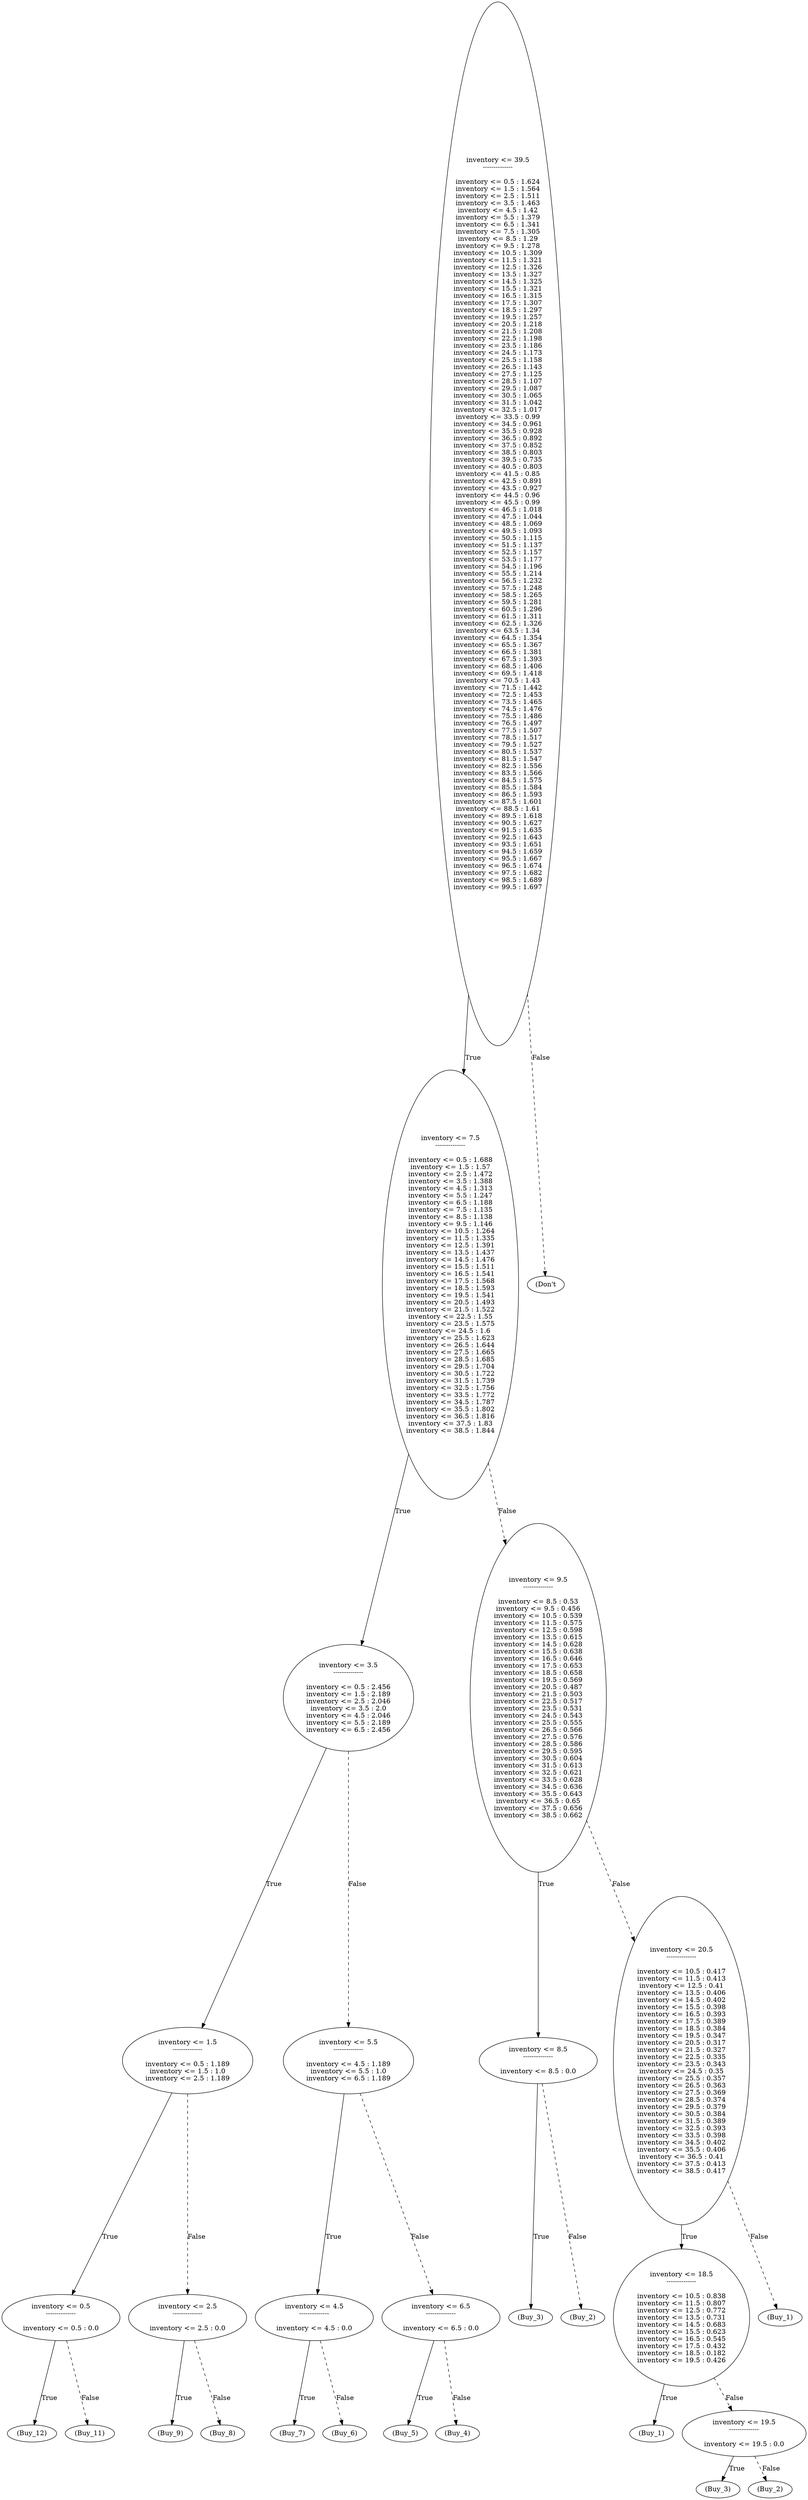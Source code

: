 digraph {
0 [label="inventory <= 39.5
--------------

inventory <= 0.5 : 1.624
inventory <= 1.5 : 1.564
inventory <= 2.5 : 1.511
inventory <= 3.5 : 1.463
inventory <= 4.5 : 1.42
inventory <= 5.5 : 1.379
inventory <= 6.5 : 1.341
inventory <= 7.5 : 1.305
inventory <= 8.5 : 1.29
inventory <= 9.5 : 1.278
inventory <= 10.5 : 1.309
inventory <= 11.5 : 1.321
inventory <= 12.5 : 1.326
inventory <= 13.5 : 1.327
inventory <= 14.5 : 1.325
inventory <= 15.5 : 1.321
inventory <= 16.5 : 1.315
inventory <= 17.5 : 1.307
inventory <= 18.5 : 1.297
inventory <= 19.5 : 1.257
inventory <= 20.5 : 1.218
inventory <= 21.5 : 1.208
inventory <= 22.5 : 1.198
inventory <= 23.5 : 1.186
inventory <= 24.5 : 1.173
inventory <= 25.5 : 1.158
inventory <= 26.5 : 1.143
inventory <= 27.5 : 1.125
inventory <= 28.5 : 1.107
inventory <= 29.5 : 1.087
inventory <= 30.5 : 1.065
inventory <= 31.5 : 1.042
inventory <= 32.5 : 1.017
inventory <= 33.5 : 0.99
inventory <= 34.5 : 0.961
inventory <= 35.5 : 0.928
inventory <= 36.5 : 0.892
inventory <= 37.5 : 0.852
inventory <= 38.5 : 0.803
inventory <= 39.5 : 0.735
inventory <= 40.5 : 0.803
inventory <= 41.5 : 0.85
inventory <= 42.5 : 0.891
inventory <= 43.5 : 0.927
inventory <= 44.5 : 0.96
inventory <= 45.5 : 0.99
inventory <= 46.5 : 1.018
inventory <= 47.5 : 1.044
inventory <= 48.5 : 1.069
inventory <= 49.5 : 1.093
inventory <= 50.5 : 1.115
inventory <= 51.5 : 1.137
inventory <= 52.5 : 1.157
inventory <= 53.5 : 1.177
inventory <= 54.5 : 1.196
inventory <= 55.5 : 1.214
inventory <= 56.5 : 1.232
inventory <= 57.5 : 1.248
inventory <= 58.5 : 1.265
inventory <= 59.5 : 1.281
inventory <= 60.5 : 1.296
inventory <= 61.5 : 1.311
inventory <= 62.5 : 1.326
inventory <= 63.5 : 1.34
inventory <= 64.5 : 1.354
inventory <= 65.5 : 1.367
inventory <= 66.5 : 1.381
inventory <= 67.5 : 1.393
inventory <= 68.5 : 1.406
inventory <= 69.5 : 1.418
inventory <= 70.5 : 1.43
inventory <= 71.5 : 1.442
inventory <= 72.5 : 1.453
inventory <= 73.5 : 1.465
inventory <= 74.5 : 1.476
inventory <= 75.5 : 1.486
inventory <= 76.5 : 1.497
inventory <= 77.5 : 1.507
inventory <= 78.5 : 1.517
inventory <= 79.5 : 1.527
inventory <= 80.5 : 1.537
inventory <= 81.5 : 1.547
inventory <= 82.5 : 1.556
inventory <= 83.5 : 1.566
inventory <= 84.5 : 1.575
inventory <= 85.5 : 1.584
inventory <= 86.5 : 1.593
inventory <= 87.5 : 1.601
inventory <= 88.5 : 1.61
inventory <= 89.5 : 1.618
inventory <= 90.5 : 1.627
inventory <= 91.5 : 1.635
inventory <= 92.5 : 1.643
inventory <= 93.5 : 1.651
inventory <= 94.5 : 1.659
inventory <= 95.5 : 1.667
inventory <= 96.5 : 1.674
inventory <= 97.5 : 1.682
inventory <= 98.5 : 1.689
inventory <= 99.5 : 1.697"];
1 [label="inventory <= 7.5
--------------

inventory <= 0.5 : 1.688
inventory <= 1.5 : 1.57
inventory <= 2.5 : 1.472
inventory <= 3.5 : 1.388
inventory <= 4.5 : 1.313
inventory <= 5.5 : 1.247
inventory <= 6.5 : 1.188
inventory <= 7.5 : 1.135
inventory <= 8.5 : 1.138
inventory <= 9.5 : 1.146
inventory <= 10.5 : 1.264
inventory <= 11.5 : 1.335
inventory <= 12.5 : 1.391
inventory <= 13.5 : 1.437
inventory <= 14.5 : 1.476
inventory <= 15.5 : 1.511
inventory <= 16.5 : 1.541
inventory <= 17.5 : 1.568
inventory <= 18.5 : 1.593
inventory <= 19.5 : 1.541
inventory <= 20.5 : 1.493
inventory <= 21.5 : 1.522
inventory <= 22.5 : 1.55
inventory <= 23.5 : 1.575
inventory <= 24.5 : 1.6
inventory <= 25.5 : 1.623
inventory <= 26.5 : 1.644
inventory <= 27.5 : 1.665
inventory <= 28.5 : 1.685
inventory <= 29.5 : 1.704
inventory <= 30.5 : 1.722
inventory <= 31.5 : 1.739
inventory <= 32.5 : 1.756
inventory <= 33.5 : 1.772
inventory <= 34.5 : 1.787
inventory <= 35.5 : 1.802
inventory <= 36.5 : 1.816
inventory <= 37.5 : 1.83
inventory <= 38.5 : 1.844"];
2 [label="inventory <= 3.5
--------------

inventory <= 0.5 : 2.456
inventory <= 1.5 : 2.189
inventory <= 2.5 : 2.046
inventory <= 3.5 : 2.0
inventory <= 4.5 : 2.046
inventory <= 5.5 : 2.189
inventory <= 6.5 : 2.456"];
3 [label="inventory <= 1.5
--------------

inventory <= 0.5 : 1.189
inventory <= 1.5 : 1.0
inventory <= 2.5 : 1.189"];
4 [label="inventory <= 0.5
--------------

inventory <= 0.5 : 0.0"];
5 [label="(Buy_12)"];
4 -> 5 [label="True"];
6 [label="(Buy_11)"];
4 -> 6 [style="dashed", label="False"];
3 -> 4 [label="True"];
7 [label="inventory <= 2.5
--------------

inventory <= 2.5 : 0.0"];
8 [label="(Buy_9)"];
7 -> 8 [label="True"];
9 [label="(Buy_8)"];
7 -> 9 [style="dashed", label="False"];
3 -> 7 [style="dashed", label="False"];
2 -> 3 [label="True"];
10 [label="inventory <= 5.5
--------------

inventory <= 4.5 : 1.189
inventory <= 5.5 : 1.0
inventory <= 6.5 : 1.189"];
11 [label="inventory <= 4.5
--------------

inventory <= 4.5 : 0.0"];
12 [label="(Buy_7)"];
11 -> 12 [label="True"];
13 [label="(Buy_6)"];
11 -> 13 [style="dashed", label="False"];
10 -> 11 [label="True"];
14 [label="inventory <= 6.5
--------------

inventory <= 6.5 : 0.0"];
15 [label="(Buy_5)"];
14 -> 15 [label="True"];
16 [label="(Buy_4)"];
14 -> 16 [style="dashed", label="False"];
10 -> 14 [style="dashed", label="False"];
2 -> 10 [style="dashed", label="False"];
1 -> 2 [label="True"];
17 [label="inventory <= 9.5
--------------

inventory <= 8.5 : 0.53
inventory <= 9.5 : 0.456
inventory <= 10.5 : 0.539
inventory <= 11.5 : 0.575
inventory <= 12.5 : 0.598
inventory <= 13.5 : 0.615
inventory <= 14.5 : 0.628
inventory <= 15.5 : 0.638
inventory <= 16.5 : 0.646
inventory <= 17.5 : 0.653
inventory <= 18.5 : 0.658
inventory <= 19.5 : 0.569
inventory <= 20.5 : 0.487
inventory <= 21.5 : 0.503
inventory <= 22.5 : 0.517
inventory <= 23.5 : 0.531
inventory <= 24.5 : 0.543
inventory <= 25.5 : 0.555
inventory <= 26.5 : 0.566
inventory <= 27.5 : 0.576
inventory <= 28.5 : 0.586
inventory <= 29.5 : 0.595
inventory <= 30.5 : 0.604
inventory <= 31.5 : 0.613
inventory <= 32.5 : 0.621
inventory <= 33.5 : 0.628
inventory <= 34.5 : 0.636
inventory <= 35.5 : 0.643
inventory <= 36.5 : 0.65
inventory <= 37.5 : 0.656
inventory <= 38.5 : 0.662"];
18 [label="inventory <= 8.5
--------------

inventory <= 8.5 : 0.0"];
19 [label="(Buy_3)"];
18 -> 19 [label="True"];
20 [label="(Buy_2)"];
18 -> 20 [style="dashed", label="False"];
17 -> 18 [label="True"];
21 [label="inventory <= 20.5
--------------

inventory <= 10.5 : 0.417
inventory <= 11.5 : 0.413
inventory <= 12.5 : 0.41
inventory <= 13.5 : 0.406
inventory <= 14.5 : 0.402
inventory <= 15.5 : 0.398
inventory <= 16.5 : 0.393
inventory <= 17.5 : 0.389
inventory <= 18.5 : 0.384
inventory <= 19.5 : 0.347
inventory <= 20.5 : 0.317
inventory <= 21.5 : 0.327
inventory <= 22.5 : 0.335
inventory <= 23.5 : 0.343
inventory <= 24.5 : 0.35
inventory <= 25.5 : 0.357
inventory <= 26.5 : 0.363
inventory <= 27.5 : 0.369
inventory <= 28.5 : 0.374
inventory <= 29.5 : 0.379
inventory <= 30.5 : 0.384
inventory <= 31.5 : 0.389
inventory <= 32.5 : 0.393
inventory <= 33.5 : 0.398
inventory <= 34.5 : 0.402
inventory <= 35.5 : 0.406
inventory <= 36.5 : 0.41
inventory <= 37.5 : 0.413
inventory <= 38.5 : 0.417"];
22 [label="inventory <= 18.5
--------------

inventory <= 10.5 : 0.838
inventory <= 11.5 : 0.807
inventory <= 12.5 : 0.772
inventory <= 13.5 : 0.731
inventory <= 14.5 : 0.683
inventory <= 15.5 : 0.623
inventory <= 16.5 : 0.545
inventory <= 17.5 : 0.432
inventory <= 18.5 : 0.182
inventory <= 19.5 : 0.426"];
23 [label="(Buy_1)"];
22 -> 23 [label="True"];
24 [label="inventory <= 19.5
--------------

inventory <= 19.5 : 0.0"];
25 [label="(Buy_3)"];
24 -> 25 [label="True"];
26 [label="(Buy_2)"];
24 -> 26 [style="dashed", label="False"];
22 -> 24 [style="dashed", label="False"];
21 -> 22 [label="True"];
27 [label="(Buy_1)"];
21 -> 27 [style="dashed", label="False"];
17 -> 21 [style="dashed", label="False"];
1 -> 17 [style="dashed", label="False"];
0 -> 1 [label="True"];
28 [label="(Don't"];
0 -> 28 [style="dashed", label="False"];

}